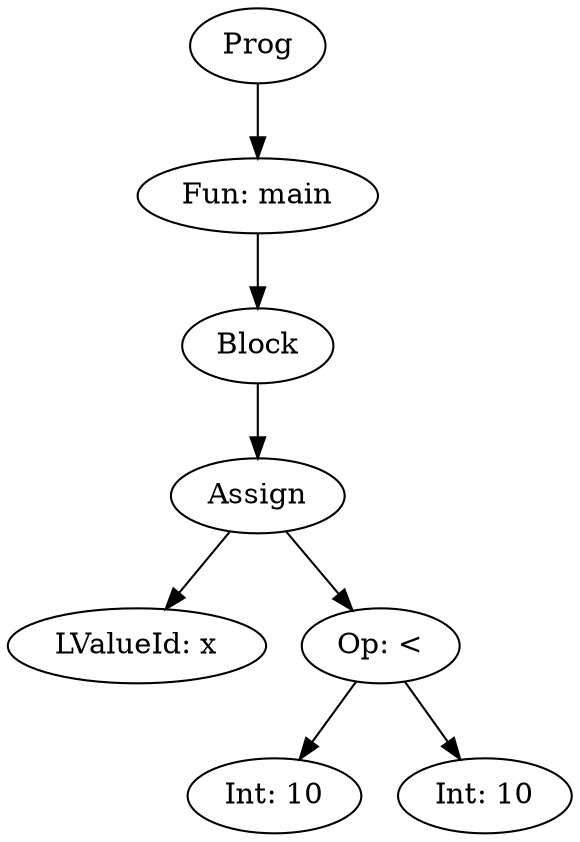 digraph AST {
"Prog166239592" [label="Prog"];
"Fun248609774" [label="Fun: main"];
"Prog166239592" -> "Fun248609774";
"CmdBlock708049632" [label="Block"];
"Fun248609774" -> "CmdBlock708049632";
"CmdAssign1887400018" [label="Assign"];
"CmdBlock708049632" -> "CmdAssign1887400018";
"LValueId285377351" [label="LValueId: x"];
"CmdAssign1887400018" -> "LValueId285377351";
"ExpBinOp344560770" [label="Op: <"];
"CmdAssign1887400018" -> "ExpBinOp344560770";
"ExpInt559450121" [label="Int: 10"];
"ExpBinOp344560770" -> "ExpInt559450121";
"ExpInt242481580" [label="Int: 10"];
"ExpBinOp344560770" -> "ExpInt242481580";
}
